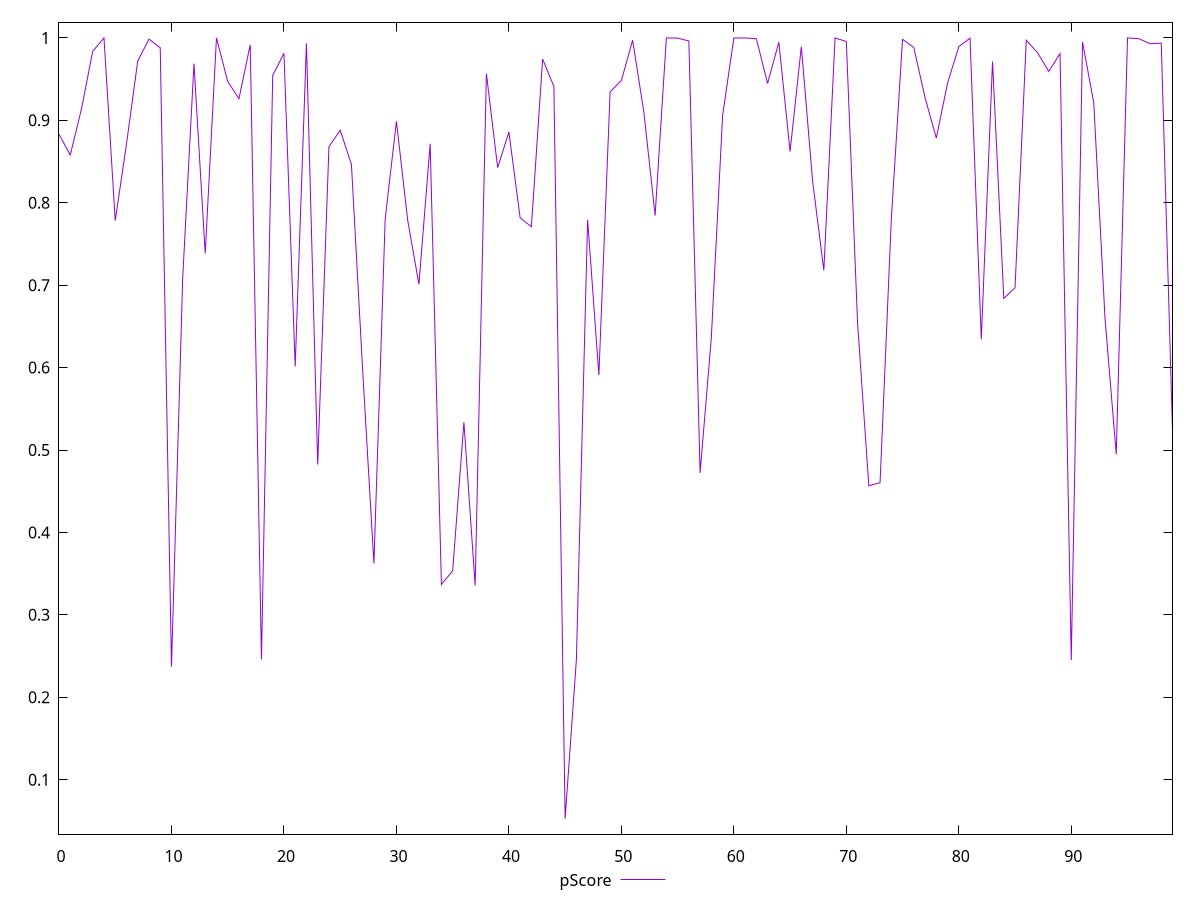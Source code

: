 reset

$pScore <<EOF
0 0.8830919060119005
1 0.8578750359832075
2 0.9139175349038544
3 0.9838729155496055
4 0.9999811587925356
5 0.7783223537845763
6 0.8712297104728548
7 0.9718813630227756
8 0.9984815681719034
9 0.9880698443283998
10 0.2372124312173165
11 0.7091431106522845
12 0.9687018023837289
13 0.7384445253923178
14 0.9999943086830108
15 0.9471556682213719
16 0.9261835539433217
17 0.9916179206419914
18 0.2459908697160863
19 0.9544024330926545
20 0.9813590082349761
21 0.6014332094872532
22 0.9934322079273159
23 0.482408119192154
24 0.8680072404703056
25 0.8880436409238062
26 0.8464438788121518
27 0.5962301235398271
28 0.3623439351518844
29 0.7803293335015358
30 0.898794092669849
31 0.7789916398861572
32 0.7009675042277854
33 0.8715238666543028
34 0.33685540352537824
35 0.3533993079297294
36 0.5336989777314374
37 0.33544724290340555
38 0.9566758043102043
39 0.842560368337856
40 0.8858144226983569
41 0.7816658312515752
42 0.7709419941931833
43 0.9743367650258608
44 0.9410470661783878
45 0.052905673662422825
46 0.24526561855179385
47 0.7792505755349414
48 0.5911092271604419
49 0.934607288318271
50 0.9483367494030813
51 0.9972426279339113
52 0.9098852031011428
53 0.7844764523806748
54 0.9999497184039179
55 0.9997818198785029
56 0.9962213127263623
57 0.4722756483719144
58 0.6368975697561563
59 0.9057748891431683
60 0.999895907366332
61 0.9999228012738481
62 0.9990323156135509
63 0.9447526343439242
64 0.9948659929662297
65 0.8620764268753489
66 0.9893441128446465
67 0.8266340651184858
68 0.718005258845162
69 0.9999798544367375
70 0.9956638549809942
71 0.6542639818017548
72 0.45671461794833723
73 0.46034221602990183
74 0.7798371997600402
75 0.9983181550569677
76 0.988397196113328
77 0.9273857804386163
78 0.8784583426905224
79 0.9451569057269773
80 0.9893441128446465
81 0.9996949486131046
82 0.6344108473043092
83 0.9713178672069119
84 0.6839697178591867
85 0.6968829017371874
86 0.9972426279339113
87 0.9820087224232878
88 0.959382063197791
89 0.9809179478950065
90 0.24516025874889547
91 0.9950514172805036
92 0.921260472378276
93 0.6596386669076844
94 0.4948198419110817
95 0.9999893121459287
96 0.9990763246567278
97 0.9929773359058635
98 0.9937599281470768
99 0.5234900943136194
EOF

set key outside below
set xrange [0:99]
set yrange [0.033963900962011066:1.0189360813834225]
set trange [0.033963900962011066:1.0189360813834225]
set terminal svg size 640, 500 enhanced background rgb 'white'
set output "report_00015_2021-02-09T16-11-33.973Z/total-blocking-time/samples/pages+cached+noadtech+nomedia+nocss/pScore/values.svg"

plot $pScore title "pScore" with line

reset
